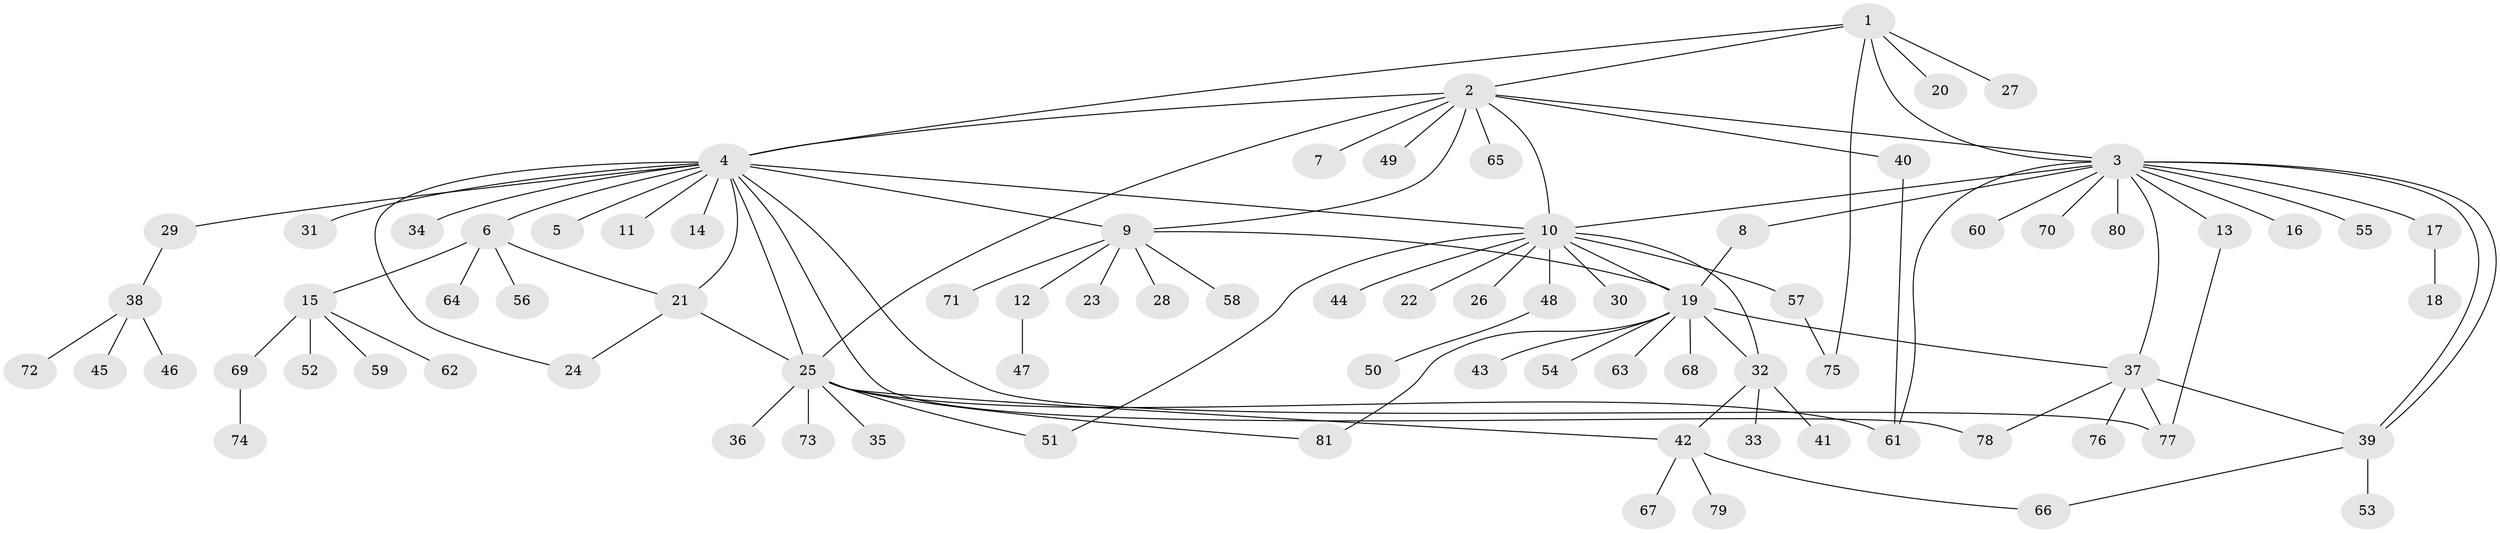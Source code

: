 // coarse degree distribution, {5: 0.05, 18: 0.025, 16: 0.025, 2: 0.15, 1: 0.675, 9: 0.025, 4: 0.05}
// Generated by graph-tools (version 1.1) at 2025/18/03/04/25 18:18:00]
// undirected, 81 vertices, 105 edges
graph export_dot {
graph [start="1"]
  node [color=gray90,style=filled];
  1;
  2;
  3;
  4;
  5;
  6;
  7;
  8;
  9;
  10;
  11;
  12;
  13;
  14;
  15;
  16;
  17;
  18;
  19;
  20;
  21;
  22;
  23;
  24;
  25;
  26;
  27;
  28;
  29;
  30;
  31;
  32;
  33;
  34;
  35;
  36;
  37;
  38;
  39;
  40;
  41;
  42;
  43;
  44;
  45;
  46;
  47;
  48;
  49;
  50;
  51;
  52;
  53;
  54;
  55;
  56;
  57;
  58;
  59;
  60;
  61;
  62;
  63;
  64;
  65;
  66;
  67;
  68;
  69;
  70;
  71;
  72;
  73;
  74;
  75;
  76;
  77;
  78;
  79;
  80;
  81;
  1 -- 2;
  1 -- 3;
  1 -- 4;
  1 -- 20;
  1 -- 27;
  1 -- 75;
  2 -- 3;
  2 -- 4;
  2 -- 7;
  2 -- 9;
  2 -- 10;
  2 -- 25;
  2 -- 40;
  2 -- 49;
  2 -- 65;
  3 -- 8;
  3 -- 10;
  3 -- 13;
  3 -- 16;
  3 -- 17;
  3 -- 37;
  3 -- 39;
  3 -- 39;
  3 -- 55;
  3 -- 60;
  3 -- 61;
  3 -- 70;
  3 -- 80;
  4 -- 5;
  4 -- 6;
  4 -- 9;
  4 -- 10;
  4 -- 11;
  4 -- 14;
  4 -- 21;
  4 -- 24;
  4 -- 25;
  4 -- 29;
  4 -- 31;
  4 -- 34;
  4 -- 77;
  4 -- 78;
  6 -- 15;
  6 -- 21;
  6 -- 56;
  6 -- 64;
  8 -- 19;
  9 -- 12;
  9 -- 19;
  9 -- 23;
  9 -- 28;
  9 -- 58;
  9 -- 71;
  10 -- 19;
  10 -- 22;
  10 -- 26;
  10 -- 30;
  10 -- 32;
  10 -- 44;
  10 -- 48;
  10 -- 51;
  10 -- 57;
  12 -- 47;
  13 -- 77;
  15 -- 52;
  15 -- 59;
  15 -- 62;
  15 -- 69;
  17 -- 18;
  19 -- 32;
  19 -- 37;
  19 -- 43;
  19 -- 54;
  19 -- 63;
  19 -- 68;
  19 -- 81;
  21 -- 24;
  21 -- 25;
  25 -- 35;
  25 -- 36;
  25 -- 42;
  25 -- 51;
  25 -- 61;
  25 -- 73;
  25 -- 81;
  29 -- 38;
  32 -- 33;
  32 -- 41;
  32 -- 42;
  37 -- 39;
  37 -- 76;
  37 -- 77;
  37 -- 78;
  38 -- 45;
  38 -- 46;
  38 -- 72;
  39 -- 53;
  39 -- 66;
  40 -- 61;
  42 -- 66;
  42 -- 67;
  42 -- 79;
  48 -- 50;
  57 -- 75;
  69 -- 74;
}
